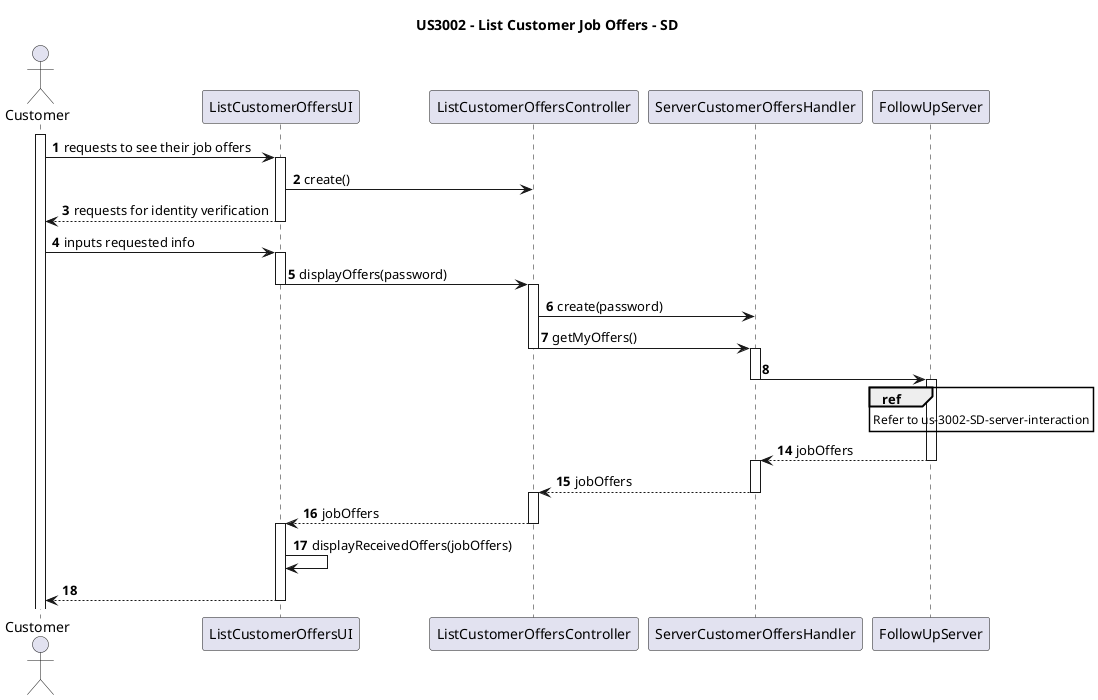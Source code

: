 @startuml
'https://plantuml.com/sequence-diagram

title US3002 - List Customer Job Offers - SD

autonumber

actor Customer as actor
participant ListCustomerOffersUI as UI
participant ListCustomerOffersController as CTRL
participant ServerCustomerOffersHandler as HANDLER
participant FollowUpServer as SERVER



activate actor
actor -> UI : requests to see their job offers
activate UI
UI -> CTRL : create()
UI --> actor : requests for identity verification
deactivate UI
actor -> UI : inputs requested info
activate UI
UI -> CTRL : displayOffers(password)
deactivate UI
activate CTRL
CTRL -> HANDLER : create(password)
CTRL -> HANDLER : getMyOffers()
deactivate CTRL
activate HANDLER
HANDLER -> SERVER
deactivate HANDLER

ref over SERVER
    Refer to us-3002-SD-server-interaction
end ref

activate SERVER
autonumber 14
SERVER --> HANDLER : jobOffers
deactivate SERVER
activate HANDLER
HANDLER --> CTRL : jobOffers
deactivate HANDLER
activate CTRL
CTRL --> UI : jobOffers
deactivate CTRL
activate UI
UI -> UI : displayReceivedOffers(jobOffers)
UI --> actor :
deactivate UI

@enduml